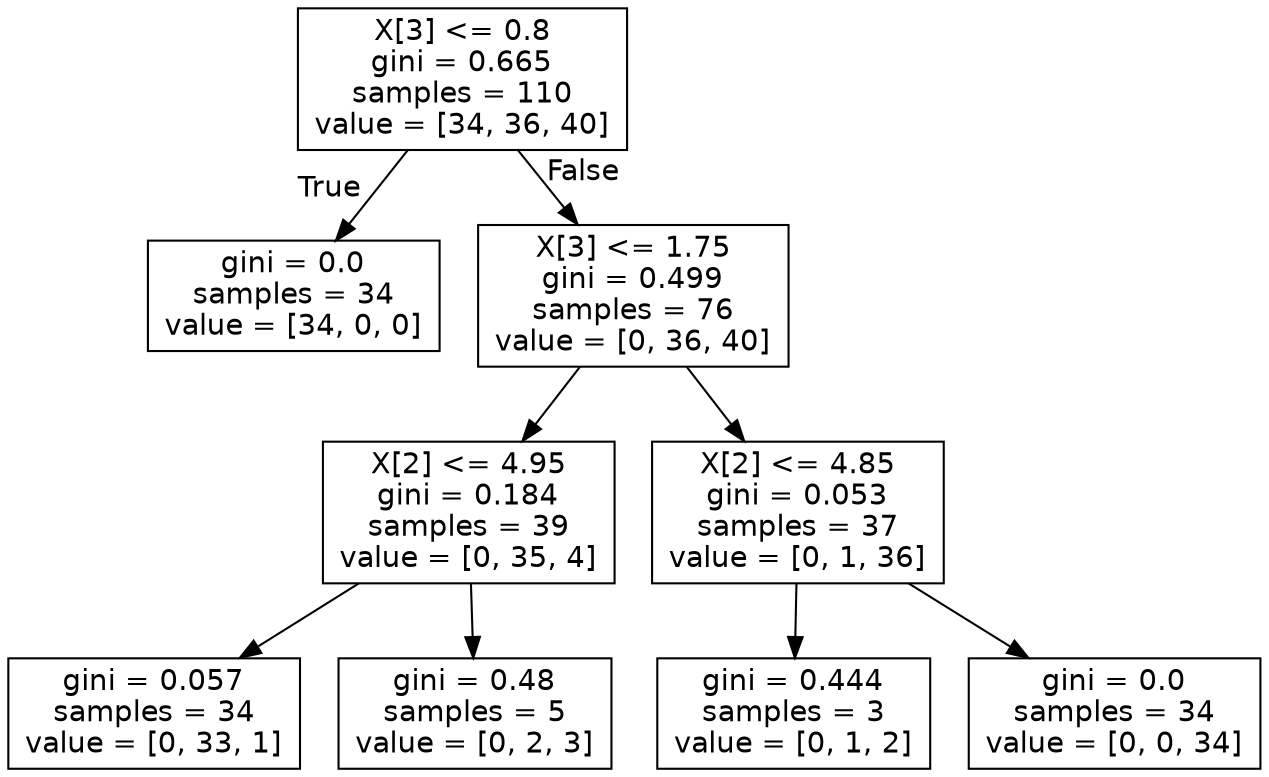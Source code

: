 digraph Tree {
node [shape=box, fontname="helvetica"] ;
edge [fontname="helvetica"] ;
0 [label="X[3] <= 0.8\ngini = 0.665\nsamples = 110\nvalue = [34, 36, 40]"] ;
1 [label="gini = 0.0\nsamples = 34\nvalue = [34, 0, 0]"] ;
0 -> 1 [labeldistance=2.5, labelangle=45, headlabel="True"] ;
2 [label="X[3] <= 1.75\ngini = 0.499\nsamples = 76\nvalue = [0, 36, 40]"] ;
0 -> 2 [labeldistance=2.5, labelangle=-45, headlabel="False"] ;
3 [label="X[2] <= 4.95\ngini = 0.184\nsamples = 39\nvalue = [0, 35, 4]"] ;
2 -> 3 ;
4 [label="gini = 0.057\nsamples = 34\nvalue = [0, 33, 1]"] ;
3 -> 4 ;
5 [label="gini = 0.48\nsamples = 5\nvalue = [0, 2, 3]"] ;
3 -> 5 ;
6 [label="X[2] <= 4.85\ngini = 0.053\nsamples = 37\nvalue = [0, 1, 36]"] ;
2 -> 6 ;
7 [label="gini = 0.444\nsamples = 3\nvalue = [0, 1, 2]"] ;
6 -> 7 ;
8 [label="gini = 0.0\nsamples = 34\nvalue = [0, 0, 34]"] ;
6 -> 8 ;
}